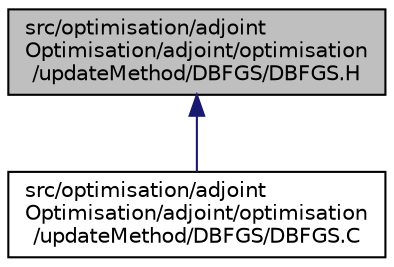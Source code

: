 digraph "src/optimisation/adjointOptimisation/adjoint/optimisation/updateMethod/DBFGS/DBFGS.H"
{
  bgcolor="transparent";
  edge [fontname="Helvetica",fontsize="10",labelfontname="Helvetica",labelfontsize="10"];
  node [fontname="Helvetica",fontsize="10",shape=record];
  Node1 [label="src/optimisation/adjoint\lOptimisation/adjoint/optimisation\l/updateMethod/DBFGS/DBFGS.H",height=0.2,width=0.4,color="black", fillcolor="grey75", style="filled" fontcolor="black"];
  Node1 -> Node2 [dir="back",color="midnightblue",fontsize="10",style="solid",fontname="Helvetica"];
  Node2 [label="src/optimisation/adjoint\lOptimisation/adjoint/optimisation\l/updateMethod/DBFGS/DBFGS.C",height=0.2,width=0.4,color="black",URL="$DBFGS_8C.html"];
}

